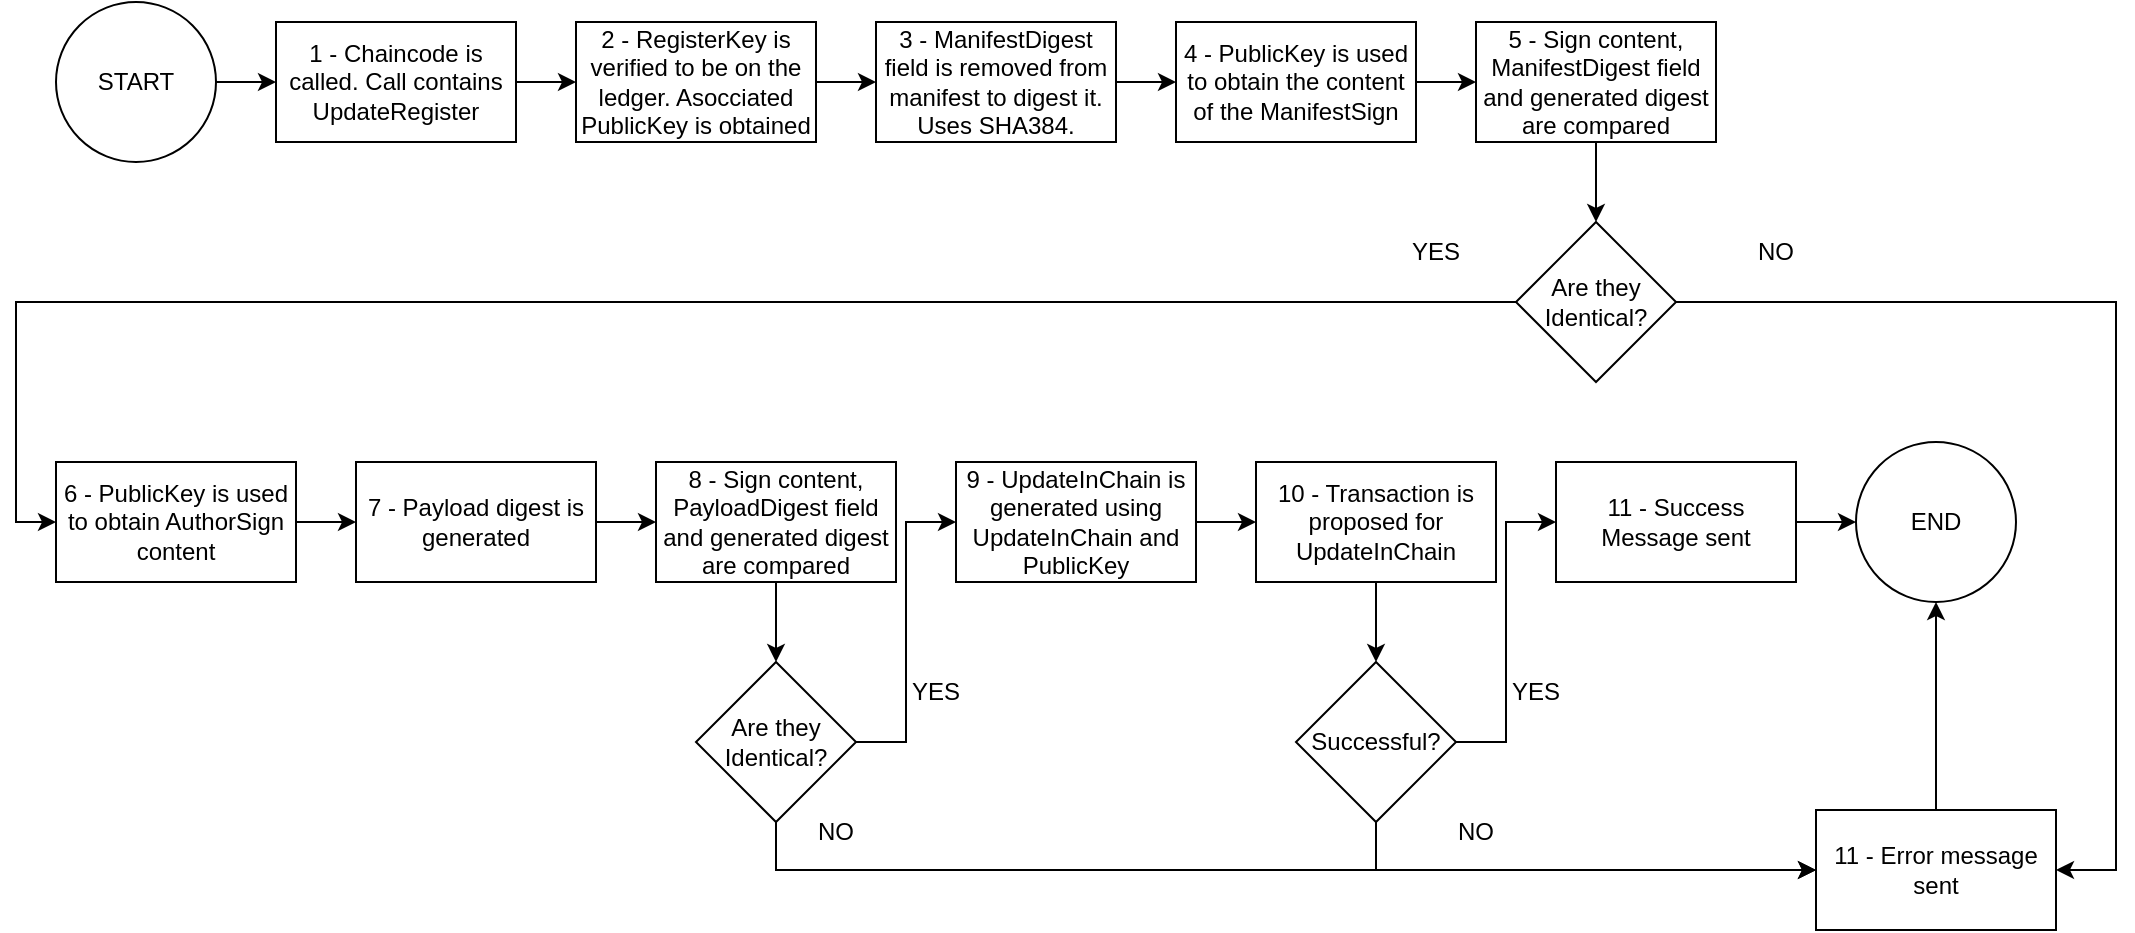 <mxfile version="20.8.5" type="device"><diagram id="2MJ--mXFqAgaWwz3nEIG" name="Página-1"><mxGraphModel dx="794" dy="726" grid="1" gridSize="10" guides="1" tooltips="1" connect="1" arrows="1" fold="1" page="1" pageScale="1" pageWidth="1169" pageHeight="827" math="0" shadow="0"><root><mxCell id="0"/><mxCell id="1" parent="0"/><mxCell id="CZiqCz5TPi3dEtcWKgTF-3" style="edgeStyle=orthogonalEdgeStyle;rounded=0;orthogonalLoop=1;jettySize=auto;html=1;exitX=1;exitY=0.5;exitDx=0;exitDy=0;entryX=0;entryY=0.5;entryDx=0;entryDy=0;" parent="1" source="CZiqCz5TPi3dEtcWKgTF-1" target="CZiqCz5TPi3dEtcWKgTF-2" edge="1"><mxGeometry relative="1" as="geometry"/></mxCell><mxCell id="CZiqCz5TPi3dEtcWKgTF-1" value="START" style="ellipse;whiteSpace=wrap;html=1;aspect=fixed;" parent="1" vertex="1"><mxGeometry x="140" y="170" width="80" height="80" as="geometry"/></mxCell><mxCell id="CZiqCz5TPi3dEtcWKgTF-5" style="edgeStyle=orthogonalEdgeStyle;rounded=0;orthogonalLoop=1;jettySize=auto;html=1;exitX=1;exitY=0.5;exitDx=0;exitDy=0;entryX=0;entryY=0.5;entryDx=0;entryDy=0;" parent="1" source="CZiqCz5TPi3dEtcWKgTF-2" target="CZiqCz5TPi3dEtcWKgTF-4" edge="1"><mxGeometry relative="1" as="geometry"/></mxCell><mxCell id="CZiqCz5TPi3dEtcWKgTF-2" value="1 - Chaincode is called. Call contains UpdateRegister" style="rounded=0;whiteSpace=wrap;html=1;" parent="1" vertex="1"><mxGeometry x="250" y="180" width="120" height="60" as="geometry"/></mxCell><mxCell id="CZiqCz5TPi3dEtcWKgTF-7" style="edgeStyle=orthogonalEdgeStyle;rounded=0;orthogonalLoop=1;jettySize=auto;html=1;exitX=1;exitY=0.5;exitDx=0;exitDy=0;entryX=0;entryY=0.5;entryDx=0;entryDy=0;" parent="1" source="CZiqCz5TPi3dEtcWKgTF-4" target="CZiqCz5TPi3dEtcWKgTF-6" edge="1"><mxGeometry relative="1" as="geometry"/></mxCell><mxCell id="CZiqCz5TPi3dEtcWKgTF-4" value="2 - RegisterKey is verified to be on the ledger. Asocciated PublicKey is obtained" style="rounded=0;whiteSpace=wrap;html=1;" parent="1" vertex="1"><mxGeometry x="400" y="180" width="120" height="60" as="geometry"/></mxCell><mxCell id="CZiqCz5TPi3dEtcWKgTF-9" style="edgeStyle=orthogonalEdgeStyle;rounded=0;orthogonalLoop=1;jettySize=auto;html=1;exitX=1;exitY=0.5;exitDx=0;exitDy=0;entryX=0;entryY=0.5;entryDx=0;entryDy=0;" parent="1" source="CZiqCz5TPi3dEtcWKgTF-6" target="CZiqCz5TPi3dEtcWKgTF-8" edge="1"><mxGeometry relative="1" as="geometry"/></mxCell><mxCell id="CZiqCz5TPi3dEtcWKgTF-6" value="3 - ManifestDigest field is removed from manifest to digest it. Uses SHA384." style="rounded=0;whiteSpace=wrap;html=1;" parent="1" vertex="1"><mxGeometry x="550" y="180" width="120" height="60" as="geometry"/></mxCell><mxCell id="CZiqCz5TPi3dEtcWKgTF-11" style="edgeStyle=orthogonalEdgeStyle;rounded=0;orthogonalLoop=1;jettySize=auto;html=1;exitX=1;exitY=0.5;exitDx=0;exitDy=0;entryX=0;entryY=0.5;entryDx=0;entryDy=0;" parent="1" source="CZiqCz5TPi3dEtcWKgTF-8" target="CZiqCz5TPi3dEtcWKgTF-10" edge="1"><mxGeometry relative="1" as="geometry"/></mxCell><mxCell id="CZiqCz5TPi3dEtcWKgTF-8" value="4 - PublicKey is used to obtain the content of the ManifestSign" style="rounded=0;whiteSpace=wrap;html=1;" parent="1" vertex="1"><mxGeometry x="700" y="180" width="120" height="60" as="geometry"/></mxCell><mxCell id="CZiqCz5TPi3dEtcWKgTF-14" style="edgeStyle=orthogonalEdgeStyle;rounded=0;orthogonalLoop=1;jettySize=auto;html=1;exitX=0.5;exitY=1;exitDx=0;exitDy=0;entryX=0.5;entryY=0;entryDx=0;entryDy=0;" parent="1" source="CZiqCz5TPi3dEtcWKgTF-10" target="CZiqCz5TPi3dEtcWKgTF-12" edge="1"><mxGeometry relative="1" as="geometry"/></mxCell><mxCell id="CZiqCz5TPi3dEtcWKgTF-10" value="5 - Sign content, ManifestDigest field and generated digest are compared" style="rounded=0;whiteSpace=wrap;html=1;" parent="1" vertex="1"><mxGeometry x="850" y="180" width="120" height="60" as="geometry"/></mxCell><mxCell id="CZiqCz5TPi3dEtcWKgTF-15" style="edgeStyle=orthogonalEdgeStyle;rounded=0;orthogonalLoop=1;jettySize=auto;html=1;exitX=0;exitY=0.5;exitDx=0;exitDy=0;entryX=0;entryY=0.5;entryDx=0;entryDy=0;" parent="1" source="CZiqCz5TPi3dEtcWKgTF-12" target="CZiqCz5TPi3dEtcWKgTF-13" edge="1"><mxGeometry relative="1" as="geometry"/></mxCell><mxCell id="CZiqCz5TPi3dEtcWKgTF-18" style="edgeStyle=orthogonalEdgeStyle;rounded=0;orthogonalLoop=1;jettySize=auto;html=1;exitX=1;exitY=0.5;exitDx=0;exitDy=0;entryX=1;entryY=0.5;entryDx=0;entryDy=0;" parent="1" source="CZiqCz5TPi3dEtcWKgTF-12" target="CZiqCz5TPi3dEtcWKgTF-17" edge="1"><mxGeometry relative="1" as="geometry"><Array as="points"><mxPoint x="1170" y="320"/><mxPoint x="1170" y="604"/></Array></mxGeometry></mxCell><mxCell id="CZiqCz5TPi3dEtcWKgTF-12" value="Are they Identical?" style="rhombus;whiteSpace=wrap;html=1;" parent="1" vertex="1"><mxGeometry x="870" y="280" width="80" height="80" as="geometry"/></mxCell><mxCell id="CZiqCz5TPi3dEtcWKgTF-23" style="edgeStyle=orthogonalEdgeStyle;rounded=0;orthogonalLoop=1;jettySize=auto;html=1;exitX=1;exitY=0.5;exitDx=0;exitDy=0;entryX=0;entryY=0.5;entryDx=0;entryDy=0;" parent="1" source="CZiqCz5TPi3dEtcWKgTF-13" target="CZiqCz5TPi3dEtcWKgTF-22" edge="1"><mxGeometry relative="1" as="geometry"/></mxCell><mxCell id="CZiqCz5TPi3dEtcWKgTF-13" value="6 - PublicKey is used to obtain AuthorSign content" style="rounded=0;whiteSpace=wrap;html=1;" parent="1" vertex="1"><mxGeometry x="140" y="400" width="120" height="60" as="geometry"/></mxCell><mxCell id="CZiqCz5TPi3dEtcWKgTF-16" value="YES" style="text;html=1;strokeColor=none;fillColor=none;align=center;verticalAlign=middle;whiteSpace=wrap;rounded=0;" parent="1" vertex="1"><mxGeometry x="800" y="280" width="60" height="30" as="geometry"/></mxCell><mxCell id="CZiqCz5TPi3dEtcWKgTF-45" style="edgeStyle=orthogonalEdgeStyle;rounded=0;orthogonalLoop=1;jettySize=auto;html=1;exitX=0.5;exitY=0;exitDx=0;exitDy=0;entryX=0.5;entryY=1;entryDx=0;entryDy=0;" parent="1" source="CZiqCz5TPi3dEtcWKgTF-17" target="CZiqCz5TPi3dEtcWKgTF-44" edge="1"><mxGeometry relative="1" as="geometry"/></mxCell><mxCell id="CZiqCz5TPi3dEtcWKgTF-17" value="11 - Error message sent" style="rounded=0;whiteSpace=wrap;html=1;" parent="1" vertex="1"><mxGeometry x="1020" y="574" width="120" height="60" as="geometry"/></mxCell><mxCell id="CZiqCz5TPi3dEtcWKgTF-21" value="NO" style="text;html=1;strokeColor=none;fillColor=none;align=center;verticalAlign=middle;whiteSpace=wrap;rounded=0;" parent="1" vertex="1"><mxGeometry x="970" y="280" width="60" height="30" as="geometry"/></mxCell><mxCell id="CZiqCz5TPi3dEtcWKgTF-34" style="edgeStyle=orthogonalEdgeStyle;rounded=0;orthogonalLoop=1;jettySize=auto;html=1;exitX=1;exitY=0.5;exitDx=0;exitDy=0;entryX=0;entryY=0.5;entryDx=0;entryDy=0;" parent="1" source="CZiqCz5TPi3dEtcWKgTF-22" target="CZiqCz5TPi3dEtcWKgTF-25" edge="1"><mxGeometry relative="1" as="geometry"/></mxCell><mxCell id="CZiqCz5TPi3dEtcWKgTF-22" value="7 - Payload digest is generated" style="rounded=0;whiteSpace=wrap;html=1;" parent="1" vertex="1"><mxGeometry x="290" y="400" width="120" height="60" as="geometry"/></mxCell><mxCell id="CZiqCz5TPi3dEtcWKgTF-24" style="edgeStyle=orthogonalEdgeStyle;rounded=0;orthogonalLoop=1;jettySize=auto;html=1;exitX=0.5;exitY=1;exitDx=0;exitDy=0;entryX=0.5;entryY=0;entryDx=0;entryDy=0;" parent="1" source="CZiqCz5TPi3dEtcWKgTF-25" target="CZiqCz5TPi3dEtcWKgTF-27" edge="1"><mxGeometry relative="1" as="geometry"/></mxCell><mxCell id="CZiqCz5TPi3dEtcWKgTF-25" value="8 - Sign content, PayloadDigest field and generated digest are compared" style="rounded=0;whiteSpace=wrap;html=1;" parent="1" vertex="1"><mxGeometry x="440" y="400" width="120" height="60" as="geometry"/></mxCell><mxCell id="CZiqCz5TPi3dEtcWKgTF-26" style="edgeStyle=orthogonalEdgeStyle;rounded=0;orthogonalLoop=1;jettySize=auto;html=1;exitX=1;exitY=0.5;exitDx=0;exitDy=0;entryX=0;entryY=0.5;entryDx=0;entryDy=0;" parent="1" source="CZiqCz5TPi3dEtcWKgTF-27" target="CZiqCz5TPi3dEtcWKgTF-29" edge="1"><mxGeometry relative="1" as="geometry"/></mxCell><mxCell id="CZiqCz5TPi3dEtcWKgTF-31" style="edgeStyle=orthogonalEdgeStyle;rounded=0;orthogonalLoop=1;jettySize=auto;html=1;exitX=0.5;exitY=1;exitDx=0;exitDy=0;entryX=0;entryY=0.5;entryDx=0;entryDy=0;" parent="1" source="CZiqCz5TPi3dEtcWKgTF-27" target="CZiqCz5TPi3dEtcWKgTF-17" edge="1"><mxGeometry relative="1" as="geometry"/></mxCell><mxCell id="CZiqCz5TPi3dEtcWKgTF-27" value="Are they Identical?" style="rhombus;whiteSpace=wrap;html=1;" parent="1" vertex="1"><mxGeometry x="460" y="500" width="80" height="80" as="geometry"/></mxCell><mxCell id="CZiqCz5TPi3dEtcWKgTF-28" style="edgeStyle=orthogonalEdgeStyle;rounded=0;orthogonalLoop=1;jettySize=auto;html=1;exitX=1;exitY=0.5;exitDx=0;exitDy=0;entryX=0;entryY=0.5;entryDx=0;entryDy=0;" parent="1" source="CZiqCz5TPi3dEtcWKgTF-29" edge="1"><mxGeometry relative="1" as="geometry"><mxPoint x="740" y="430" as="targetPoint"/></mxGeometry></mxCell><mxCell id="CZiqCz5TPi3dEtcWKgTF-29" value="9 - UpdateInChain is generated using UpdateInChain and PublicKey" style="rounded=0;whiteSpace=wrap;html=1;" parent="1" vertex="1"><mxGeometry x="590" y="400" width="120" height="60" as="geometry"/></mxCell><mxCell id="CZiqCz5TPi3dEtcWKgTF-30" value="YES" style="text;html=1;strokeColor=none;fillColor=none;align=center;verticalAlign=middle;whiteSpace=wrap;rounded=0;" parent="1" vertex="1"><mxGeometry x="550" y="500" width="60" height="30" as="geometry"/></mxCell><mxCell id="CZiqCz5TPi3dEtcWKgTF-32" value="NO" style="text;html=1;strokeColor=none;fillColor=none;align=center;verticalAlign=middle;whiteSpace=wrap;rounded=0;" parent="1" vertex="1"><mxGeometry x="500" y="570" width="60" height="30" as="geometry"/></mxCell><mxCell id="CZiqCz5TPi3dEtcWKgTF-35" style="edgeStyle=orthogonalEdgeStyle;rounded=0;orthogonalLoop=1;jettySize=auto;html=1;exitX=0.5;exitY=1;exitDx=0;exitDy=0;entryX=0.5;entryY=0;entryDx=0;entryDy=0;" parent="1" source="CZiqCz5TPi3dEtcWKgTF-36" target="CZiqCz5TPi3dEtcWKgTF-38" edge="1"><mxGeometry relative="1" as="geometry"/></mxCell><mxCell id="CZiqCz5TPi3dEtcWKgTF-36" value="10 - Transaction is proposed for UpdateInChain" style="rounded=0;whiteSpace=wrap;html=1;" parent="1" vertex="1"><mxGeometry x="740" y="400" width="120" height="60" as="geometry"/></mxCell><mxCell id="CZiqCz5TPi3dEtcWKgTF-37" style="edgeStyle=orthogonalEdgeStyle;rounded=0;orthogonalLoop=1;jettySize=auto;html=1;exitX=1;exitY=0.5;exitDx=0;exitDy=0;entryX=0;entryY=0.5;entryDx=0;entryDy=0;" parent="1" source="CZiqCz5TPi3dEtcWKgTF-38" target="CZiqCz5TPi3dEtcWKgTF-40" edge="1"><mxGeometry relative="1" as="geometry"/></mxCell><mxCell id="CZiqCz5TPi3dEtcWKgTF-42" style="edgeStyle=orthogonalEdgeStyle;rounded=0;orthogonalLoop=1;jettySize=auto;html=1;exitX=0.5;exitY=1;exitDx=0;exitDy=0;entryX=0;entryY=0.5;entryDx=0;entryDy=0;" parent="1" source="CZiqCz5TPi3dEtcWKgTF-38" target="CZiqCz5TPi3dEtcWKgTF-17" edge="1"><mxGeometry relative="1" as="geometry"/></mxCell><mxCell id="CZiqCz5TPi3dEtcWKgTF-38" value="Successful?" style="rhombus;whiteSpace=wrap;html=1;" parent="1" vertex="1"><mxGeometry x="760" y="500" width="80" height="80" as="geometry"/></mxCell><mxCell id="CZiqCz5TPi3dEtcWKgTF-39" style="edgeStyle=orthogonalEdgeStyle;rounded=0;orthogonalLoop=1;jettySize=auto;html=1;exitX=1;exitY=0.5;exitDx=0;exitDy=0;entryX=0;entryY=0.5;entryDx=0;entryDy=0;" parent="1" source="CZiqCz5TPi3dEtcWKgTF-40" edge="1"><mxGeometry relative="1" as="geometry"><mxPoint x="1040" y="430" as="targetPoint"/></mxGeometry></mxCell><mxCell id="CZiqCz5TPi3dEtcWKgTF-40" value="11 - Success Message sent" style="rounded=0;whiteSpace=wrap;html=1;" parent="1" vertex="1"><mxGeometry x="890" y="400" width="120" height="60" as="geometry"/></mxCell><mxCell id="CZiqCz5TPi3dEtcWKgTF-41" value="YES" style="text;html=1;strokeColor=none;fillColor=none;align=center;verticalAlign=middle;whiteSpace=wrap;rounded=0;" parent="1" vertex="1"><mxGeometry x="850" y="500" width="60" height="30" as="geometry"/></mxCell><mxCell id="CZiqCz5TPi3dEtcWKgTF-43" value="NO" style="text;html=1;strokeColor=none;fillColor=none;align=center;verticalAlign=middle;whiteSpace=wrap;rounded=0;" parent="1" vertex="1"><mxGeometry x="820" y="570" width="60" height="30" as="geometry"/></mxCell><mxCell id="CZiqCz5TPi3dEtcWKgTF-44" value="END" style="ellipse;whiteSpace=wrap;html=1;aspect=fixed;" parent="1" vertex="1"><mxGeometry x="1040" y="390" width="80" height="80" as="geometry"/></mxCell></root></mxGraphModel></diagram></mxfile>